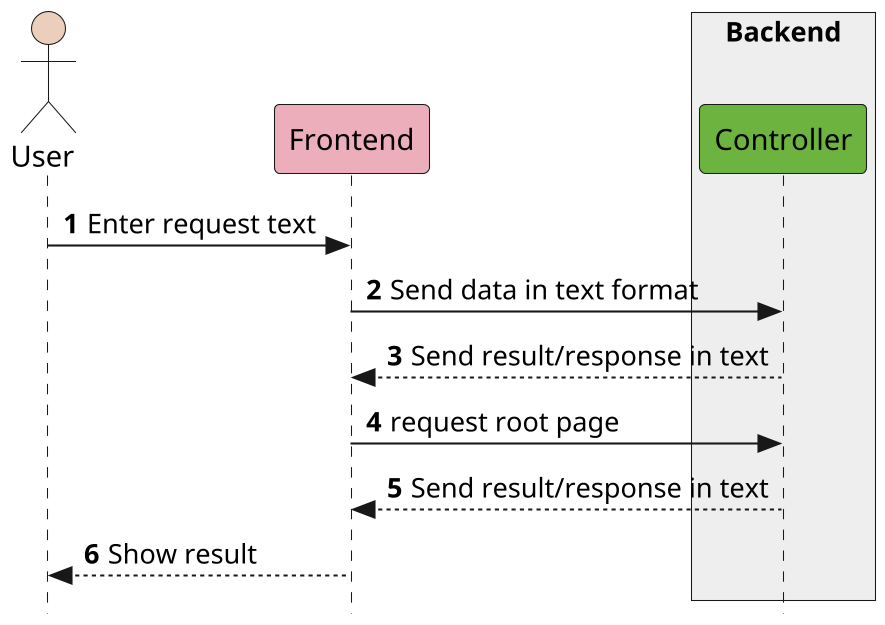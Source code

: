 @startuml
skinparam dpi 200
skinparam style strictuml
autonumber

actor User #ebcebc

participant Frontend #ebaeba
'participant Backend #6db33f

box "Backend" #eeeeee
 participant Controller #6db33f
' participant Service #6db33f
' participant Repository #6db33f
' participant DBMS

User -> Frontend : Enter request text
Frontend -> Controller : Send data in text format

' Browser -> Frontend: Click link
' Frontend -> Controller : POST /users

' Controller -> Service : save user
' Service -> Repository : repository.save()
' Repository -> DBMS : saves user by exec SQL insert

' DBMS --> Repository

' Repository --> Service
' Service --> Controller
' Controller --> Frontend

Controller --> Frontend : Send result/response in text

Frontend -> Controller : request root page
Controller --> Frontend : Send result/response in text

Frontend --> User: Show result

@enduml
